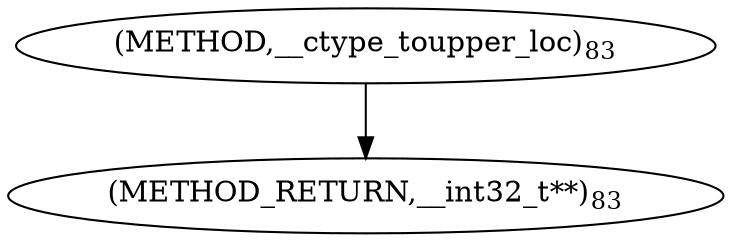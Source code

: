 digraph "__ctype_toupper_loc" {  
"2927" [label = <(METHOD,__ctype_toupper_loc)<SUB>83</SUB>> ]
"2929" [label = <(METHOD_RETURN,__int32_t**)<SUB>83</SUB>> ]
  "2927" -> "2929" 
}
